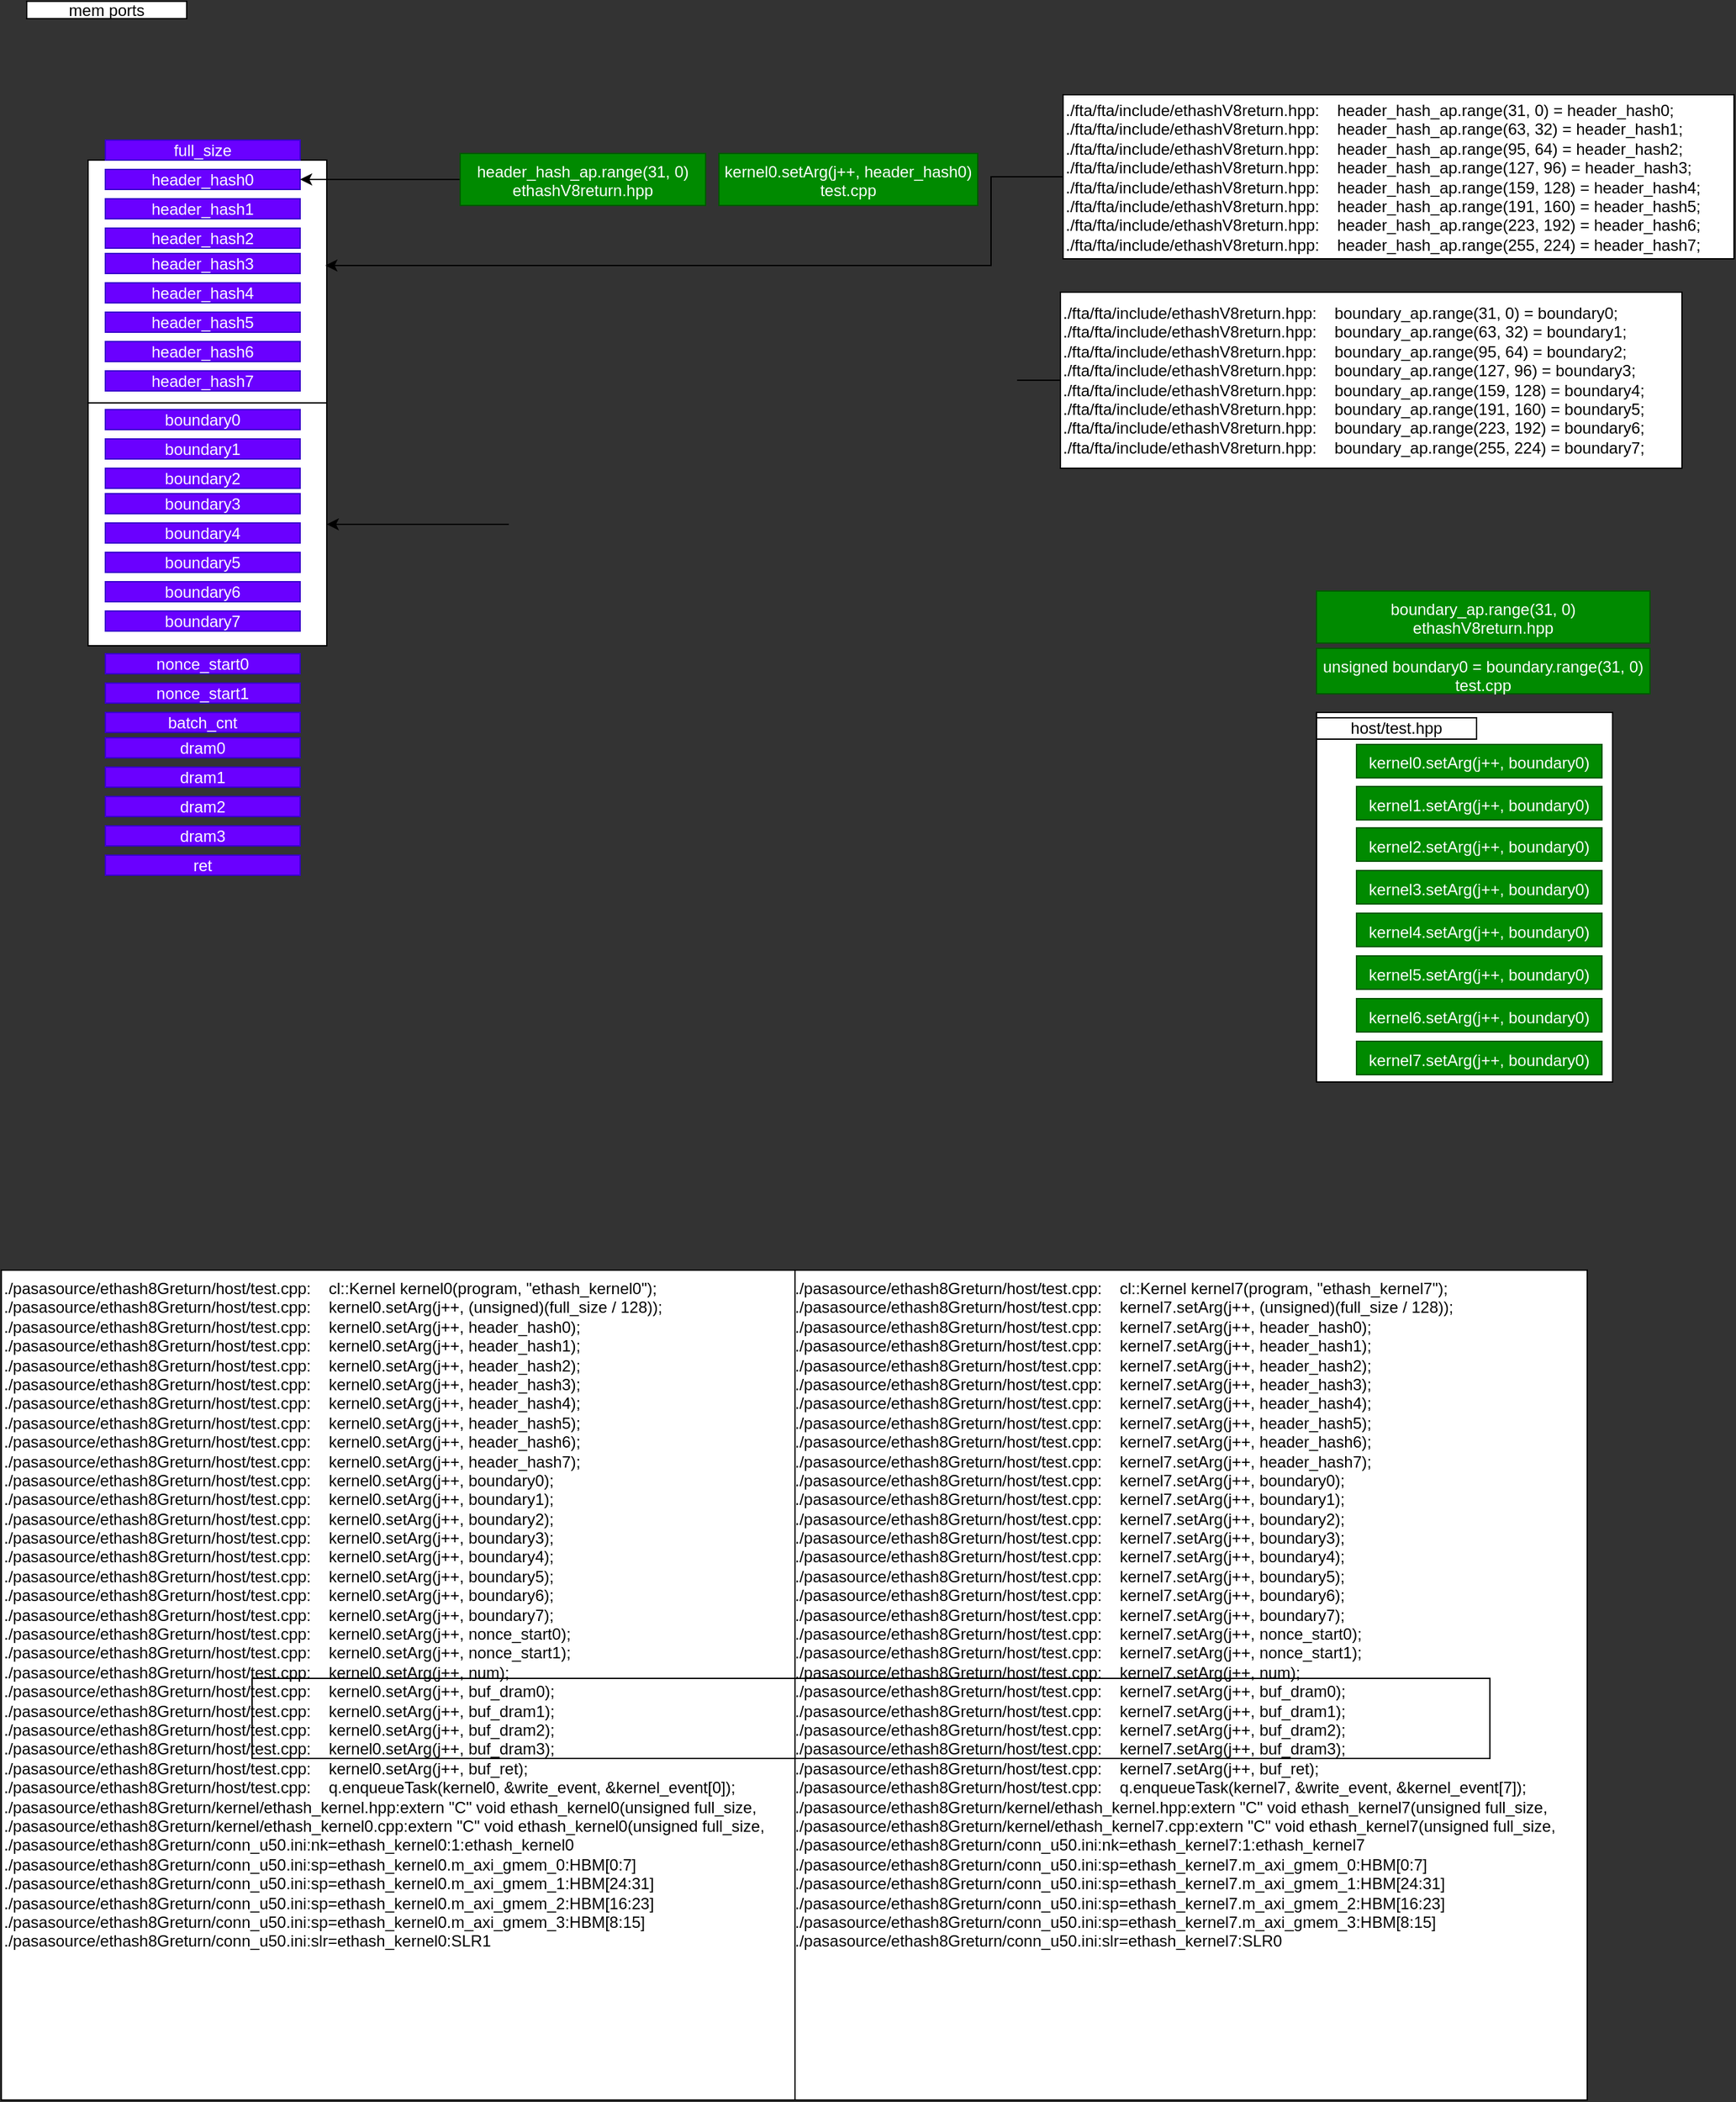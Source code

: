 <mxfile version="17.4.6" type="github" pages="2">
  <diagram id="fBou8jqfJ-IzIA2dnfak" name="ethash_kernel">
    <mxGraphModel dx="1357" dy="807" grid="0" gridSize="10" guides="1" tooltips="1" connect="1" arrows="1" fold="1" page="0" pageScale="1" pageWidth="850" pageHeight="1100" background="#333333" math="0" shadow="0">
      <root>
        <mxCell id="0" />
        <mxCell id="1" parent="0" />
        <mxCell id="PowGZbfVUuosZzaBvfRT-61" value="" style="rounded=0;whiteSpace=wrap;html=1;" vertex="1" parent="1">
          <mxGeometry x="79" y="138" width="179" height="182" as="geometry" />
        </mxCell>
        <mxCell id="PowGZbfVUuosZzaBvfRT-59" value="" style="rounded=0;whiteSpace=wrap;html=1;" vertex="1" parent="1">
          <mxGeometry x="79" y="320" width="179" height="182" as="geometry" />
        </mxCell>
        <mxCell id="PowGZbfVUuosZzaBvfRT-41" value="" style="rounded=0;whiteSpace=wrap;html=1;" vertex="1" parent="1">
          <mxGeometry x="1000" y="552" width="222" height="277" as="geometry" />
        </mxCell>
        <mxCell id="vV10gTrduIRS4eCzoeQk-2" value="mem ports" style="rounded=0;whiteSpace=wrap;html=1;" parent="1" vertex="1">
          <mxGeometry x="33" y="19" width="120" height="13" as="geometry" />
        </mxCell>
        <mxCell id="PowGZbfVUuosZzaBvfRT-1" value="full_size" style="rounded=0;whiteSpace=wrap;html=1;fillColor=#6a00ff;fontColor=#ffffff;strokeColor=#3700CC;" vertex="1" parent="1">
          <mxGeometry x="92" y="123" width="146" height="15" as="geometry" />
        </mxCell>
        <mxCell id="PowGZbfVUuosZzaBvfRT-5" value="header_hash0" style="rounded=0;whiteSpace=wrap;html=1;fillColor=#6a00ff;fontColor=#ffffff;strokeColor=#3700CC;" vertex="1" parent="1">
          <mxGeometry x="92" y="145" width="146" height="15" as="geometry" />
        </mxCell>
        <mxCell id="PowGZbfVUuosZzaBvfRT-6" value="header_hash1" style="rounded=0;whiteSpace=wrap;html=1;fillColor=#6a00ff;fontColor=#ffffff;strokeColor=#3700CC;" vertex="1" parent="1">
          <mxGeometry x="92" y="167" width="146" height="15" as="geometry" />
        </mxCell>
        <mxCell id="PowGZbfVUuosZzaBvfRT-7" value="header_hash2" style="rounded=0;whiteSpace=wrap;html=1;fillColor=#6a00ff;fontColor=#ffffff;strokeColor=#3700CC;" vertex="1" parent="1">
          <mxGeometry x="92" y="189" width="146" height="15" as="geometry" />
        </mxCell>
        <mxCell id="PowGZbfVUuosZzaBvfRT-8" value="header_hash3" style="rounded=0;whiteSpace=wrap;html=1;fillColor=#6a00ff;fontColor=#ffffff;strokeColor=#3700CC;" vertex="1" parent="1">
          <mxGeometry x="92" y="208" width="146" height="15" as="geometry" />
        </mxCell>
        <mxCell id="PowGZbfVUuosZzaBvfRT-9" value="header_hash4" style="rounded=0;whiteSpace=wrap;html=1;fillColor=#6a00ff;fontColor=#ffffff;strokeColor=#3700CC;" vertex="1" parent="1">
          <mxGeometry x="92" y="230" width="146" height="15" as="geometry" />
        </mxCell>
        <mxCell id="PowGZbfVUuosZzaBvfRT-10" value="header_hash5" style="rounded=0;whiteSpace=wrap;html=1;fillColor=#6a00ff;fontColor=#ffffff;strokeColor=#3700CC;" vertex="1" parent="1">
          <mxGeometry x="92" y="252" width="146" height="15" as="geometry" />
        </mxCell>
        <mxCell id="PowGZbfVUuosZzaBvfRT-11" value="header_hash6" style="rounded=0;whiteSpace=wrap;html=1;fillColor=#6a00ff;fontColor=#ffffff;strokeColor=#3700CC;" vertex="1" parent="1">
          <mxGeometry x="92" y="274" width="146" height="15" as="geometry" />
        </mxCell>
        <mxCell id="PowGZbfVUuosZzaBvfRT-12" value="header_hash7" style="rounded=0;whiteSpace=wrap;html=1;fillColor=#6a00ff;fontColor=#ffffff;strokeColor=#3700CC;" vertex="1" parent="1">
          <mxGeometry x="92" y="296" width="146" height="15" as="geometry" />
        </mxCell>
        <mxCell id="PowGZbfVUuosZzaBvfRT-13" value="boundary0" style="rounded=0;whiteSpace=wrap;html=1;fillColor=#6a00ff;fontColor=#ffffff;strokeColor=#3700CC;" vertex="1" parent="1">
          <mxGeometry x="92" y="325" width="146" height="15" as="geometry" />
        </mxCell>
        <mxCell id="PowGZbfVUuosZzaBvfRT-14" value="boundary1" style="rounded=0;whiteSpace=wrap;html=1;fillColor=#6a00ff;fontColor=#ffffff;strokeColor=#3700CC;" vertex="1" parent="1">
          <mxGeometry x="92" y="347" width="146" height="15" as="geometry" />
        </mxCell>
        <mxCell id="PowGZbfVUuosZzaBvfRT-15" value="boundary2" style="rounded=0;whiteSpace=wrap;html=1;fillColor=#6a00ff;fontColor=#ffffff;strokeColor=#3700CC;" vertex="1" parent="1">
          <mxGeometry x="92" y="369" width="146" height="15" as="geometry" />
        </mxCell>
        <mxCell id="PowGZbfVUuosZzaBvfRT-16" value="boundary3" style="rounded=0;whiteSpace=wrap;html=1;fillColor=#6a00ff;fontColor=#ffffff;strokeColor=#3700CC;" vertex="1" parent="1">
          <mxGeometry x="92" y="388" width="146" height="15" as="geometry" />
        </mxCell>
        <mxCell id="PowGZbfVUuosZzaBvfRT-17" value="boundary4" style="rounded=0;whiteSpace=wrap;html=1;fillColor=#6a00ff;fontColor=#ffffff;strokeColor=#3700CC;" vertex="1" parent="1">
          <mxGeometry x="92" y="410" width="146" height="15" as="geometry" />
        </mxCell>
        <mxCell id="PowGZbfVUuosZzaBvfRT-18" value="boundary5" style="rounded=0;whiteSpace=wrap;html=1;fillColor=#6a00ff;fontColor=#ffffff;strokeColor=#3700CC;" vertex="1" parent="1">
          <mxGeometry x="92" y="432" width="146" height="15" as="geometry" />
        </mxCell>
        <mxCell id="PowGZbfVUuosZzaBvfRT-19" value="boundary6" style="rounded=0;whiteSpace=wrap;html=1;fillColor=#6a00ff;fontColor=#ffffff;strokeColor=#3700CC;" vertex="1" parent="1">
          <mxGeometry x="92" y="454" width="146" height="15" as="geometry" />
        </mxCell>
        <mxCell id="PowGZbfVUuosZzaBvfRT-20" value="boundary7" style="rounded=0;whiteSpace=wrap;html=1;fillColor=#6a00ff;fontColor=#ffffff;strokeColor=#3700CC;" vertex="1" parent="1">
          <mxGeometry x="92" y="476" width="146" height="15" as="geometry" />
        </mxCell>
        <mxCell id="PowGZbfVUuosZzaBvfRT-21" value="nonce_start0" style="rounded=0;whiteSpace=wrap;html=1;fillColor=#6a00ff;fontColor=#ffffff;strokeColor=#3700CC;" vertex="1" parent="1">
          <mxGeometry x="92" y="508" width="146" height="15" as="geometry" />
        </mxCell>
        <mxCell id="PowGZbfVUuosZzaBvfRT-22" value="nonce_start1" style="rounded=0;whiteSpace=wrap;html=1;fillColor=#6a00ff;fontColor=#ffffff;strokeColor=#3700CC;" vertex="1" parent="1">
          <mxGeometry x="92" y="530" width="146" height="15" as="geometry" />
        </mxCell>
        <mxCell id="PowGZbfVUuosZzaBvfRT-23" value="batch_cnt" style="rounded=0;whiteSpace=wrap;html=1;fillColor=#6a00ff;fontColor=#ffffff;strokeColor=#3700CC;" vertex="1" parent="1">
          <mxGeometry x="92" y="552" width="146" height="15" as="geometry" />
        </mxCell>
        <mxCell id="PowGZbfVUuosZzaBvfRT-24" value="dram0" style="rounded=0;whiteSpace=wrap;html=1;fillColor=#6a00ff;fontColor=#ffffff;strokeColor=#3700CC;" vertex="1" parent="1">
          <mxGeometry x="92" y="571" width="146" height="15" as="geometry" />
        </mxCell>
        <mxCell id="PowGZbfVUuosZzaBvfRT-25" value="dram1" style="rounded=0;whiteSpace=wrap;html=1;fillColor=#6a00ff;fontColor=#ffffff;strokeColor=#3700CC;" vertex="1" parent="1">
          <mxGeometry x="92" y="593" width="146" height="15" as="geometry" />
        </mxCell>
        <mxCell id="PowGZbfVUuosZzaBvfRT-26" value="dram2" style="rounded=0;whiteSpace=wrap;html=1;fillColor=#6a00ff;fontColor=#ffffff;strokeColor=#3700CC;" vertex="1" parent="1">
          <mxGeometry x="92" y="615" width="146" height="15" as="geometry" />
        </mxCell>
        <mxCell id="PowGZbfVUuosZzaBvfRT-27" value="dram3" style="rounded=0;whiteSpace=wrap;html=1;fillColor=#6a00ff;fontColor=#ffffff;strokeColor=#3700CC;" vertex="1" parent="1">
          <mxGeometry x="92" y="637" width="146" height="15" as="geometry" />
        </mxCell>
        <mxCell id="PowGZbfVUuosZzaBvfRT-28" value="ret" style="rounded=0;whiteSpace=wrap;html=1;fillColor=#6a00ff;fontColor=#ffffff;strokeColor=#3700CC;" vertex="1" parent="1">
          <mxGeometry x="92" y="659" width="146" height="15" as="geometry" />
        </mxCell>
        <mxCell id="PowGZbfVUuosZzaBvfRT-30" style="edgeStyle=orthogonalEdgeStyle;rounded=0;orthogonalLoop=1;jettySize=auto;html=1;exitX=0;exitY=0.5;exitDx=0;exitDy=0;" edge="1" parent="1" source="PowGZbfVUuosZzaBvfRT-29" target="PowGZbfVUuosZzaBvfRT-5">
          <mxGeometry relative="1" as="geometry" />
        </mxCell>
        <mxCell id="PowGZbfVUuosZzaBvfRT-29" value="&lt;div&gt;header_hash_ap.range(31, 0)&lt;/div&gt;&lt;div&gt;ethashV8return.hpp&lt;br&gt;&lt;/div&gt;" style="rounded=0;whiteSpace=wrap;html=1;fillColor=#008a00;fontColor=#ffffff;strokeColor=#005700;verticalAlign=top;" vertex="1" parent="1">
          <mxGeometry x="358" y="133" width="184" height="39" as="geometry" />
        </mxCell>
        <mxCell id="PowGZbfVUuosZzaBvfRT-31" value="&lt;div&gt;kernel0.setArg(j++, header_hash0)&lt;/div&gt;&lt;div&gt;test.cpp&lt;br&gt;&lt;/div&gt;" style="rounded=0;whiteSpace=wrap;html=1;fillColor=#008a00;fontColor=#ffffff;strokeColor=#005700;verticalAlign=top;" vertex="1" parent="1">
          <mxGeometry x="552" y="133" width="194" height="39" as="geometry" />
        </mxCell>
        <mxCell id="PowGZbfVUuosZzaBvfRT-32" value="&lt;div&gt;boundary_ap.range(31, 0)&lt;/div&gt;&lt;div&gt;ethashV8return.hpp&lt;br&gt;&lt;/div&gt;" style="rounded=0;whiteSpace=wrap;html=1;fillColor=#008a00;fontColor=#ffffff;strokeColor=#005700;verticalAlign=top;" vertex="1" parent="1">
          <mxGeometry x="1000" y="461" width="250" height="39" as="geometry" />
        </mxCell>
        <mxCell id="PowGZbfVUuosZzaBvfRT-33" value="kernel0.setArg(j++, boundary0)" style="rounded=0;whiteSpace=wrap;html=1;fillColor=#008a00;fontColor=#ffffff;strokeColor=#005700;verticalAlign=top;" vertex="1" parent="1">
          <mxGeometry x="1030" y="576" width="184" height="25" as="geometry" />
        </mxCell>
        <mxCell id="PowGZbfVUuosZzaBvfRT-34" value="kernel1.setArg(j++, boundary0)" style="rounded=0;whiteSpace=wrap;html=1;fillColor=#008a00;fontColor=#ffffff;strokeColor=#005700;verticalAlign=top;" vertex="1" parent="1">
          <mxGeometry x="1030" y="607.5" width="184" height="25" as="geometry" />
        </mxCell>
        <mxCell id="PowGZbfVUuosZzaBvfRT-35" value="kernel2.setArg(j++, boundary0)" style="rounded=0;whiteSpace=wrap;html=1;fillColor=#008a00;fontColor=#ffffff;strokeColor=#005700;verticalAlign=top;" vertex="1" parent="1">
          <mxGeometry x="1030" y="638.5" width="184" height="25" as="geometry" />
        </mxCell>
        <mxCell id="PowGZbfVUuosZzaBvfRT-36" value="kernel3.setArg(j++, boundary0)" style="rounded=0;whiteSpace=wrap;html=1;fillColor=#008a00;fontColor=#ffffff;strokeColor=#005700;verticalAlign=top;" vertex="1" parent="1">
          <mxGeometry x="1030" y="670.5" width="184" height="25" as="geometry" />
        </mxCell>
        <mxCell id="PowGZbfVUuosZzaBvfRT-37" value="kernel4.setArg(j++, boundary0)" style="rounded=0;whiteSpace=wrap;html=1;fillColor=#008a00;fontColor=#ffffff;strokeColor=#005700;verticalAlign=top;" vertex="1" parent="1">
          <mxGeometry x="1030" y="702.5" width="184" height="25" as="geometry" />
        </mxCell>
        <mxCell id="PowGZbfVUuosZzaBvfRT-38" value="kernel5.setArg(j++, boundary0)" style="rounded=0;whiteSpace=wrap;html=1;fillColor=#008a00;fontColor=#ffffff;strokeColor=#005700;verticalAlign=top;" vertex="1" parent="1">
          <mxGeometry x="1030" y="734.5" width="184" height="25" as="geometry" />
        </mxCell>
        <mxCell id="PowGZbfVUuosZzaBvfRT-39" value="kernel6.setArg(j++, boundary0)" style="rounded=0;whiteSpace=wrap;html=1;fillColor=#008a00;fontColor=#ffffff;strokeColor=#005700;verticalAlign=top;" vertex="1" parent="1">
          <mxGeometry x="1030" y="766.5" width="184" height="25" as="geometry" />
        </mxCell>
        <mxCell id="PowGZbfVUuosZzaBvfRT-40" value="kernel7.setArg(j++, boundary0)" style="rounded=0;whiteSpace=wrap;html=1;fillColor=#008a00;fontColor=#ffffff;strokeColor=#005700;verticalAlign=top;" vertex="1" parent="1">
          <mxGeometry x="1030" y="798.5" width="184" height="25" as="geometry" />
        </mxCell>
        <mxCell id="PowGZbfVUuosZzaBvfRT-42" value="host/test.hpp" style="rounded=0;whiteSpace=wrap;html=1;" vertex="1" parent="1">
          <mxGeometry x="1000" y="556" width="120" height="16" as="geometry" />
        </mxCell>
        <mxCell id="PowGZbfVUuosZzaBvfRT-46" value="&lt;div&gt;unsigned boundary0 = boundary.range(31, 0)&lt;/div&gt;&lt;div&gt;test.cpp&lt;br&gt;&lt;/div&gt;" style="rounded=0;whiteSpace=wrap;html=1;fillColor=#008a00;fontColor=#ffffff;strokeColor=#005700;verticalAlign=top;" vertex="1" parent="1">
          <mxGeometry x="1000" y="504" width="250" height="34" as="geometry" />
        </mxCell>
        <mxCell id="PowGZbfVUuosZzaBvfRT-62" style="edgeStyle=orthogonalEdgeStyle;rounded=0;orthogonalLoop=1;jettySize=auto;html=1;exitX=0;exitY=0.5;exitDx=0;exitDy=0;entryX=0.994;entryY=0.434;entryDx=0;entryDy=0;entryPerimeter=0;" edge="1" parent="1" source="PowGZbfVUuosZzaBvfRT-55" target="PowGZbfVUuosZzaBvfRT-61">
          <mxGeometry relative="1" as="geometry">
            <Array as="points">
              <mxPoint x="756" y="151" />
              <mxPoint x="756" y="217" />
            </Array>
          </mxGeometry>
        </mxCell>
        <mxCell id="PowGZbfVUuosZzaBvfRT-55" value="./fta/fta/include/ethashV8return.hpp:&amp;nbsp;&amp;nbsp;&amp;nbsp; header_hash_ap.range(31, 0) = header_hash0;&lt;br&gt;./fta/fta/include/ethashV8return.hpp:&amp;nbsp;&amp;nbsp;&amp;nbsp; header_hash_ap.range(63, 32) = header_hash1;&lt;br&gt;./fta/fta/include/ethashV8return.hpp:&amp;nbsp;&amp;nbsp;&amp;nbsp; header_hash_ap.range(95, 64) = header_hash2;&lt;br&gt;./fta/fta/include/ethashV8return.hpp:&amp;nbsp;&amp;nbsp;&amp;nbsp; header_hash_ap.range(127, 96) = header_hash3;&lt;br&gt;./fta/fta/include/ethashV8return.hpp:&amp;nbsp;&amp;nbsp;&amp;nbsp; header_hash_ap.range(159, 128) = header_hash4;&lt;br&gt;./fta/fta/include/ethashV8return.hpp:&amp;nbsp;&amp;nbsp;&amp;nbsp; header_hash_ap.range(191, 160) = header_hash5;&lt;br&gt;./fta/fta/include/ethashV8return.hpp:&amp;nbsp;&amp;nbsp;&amp;nbsp; header_hash_ap.range(223, 192) = header_hash6;&lt;br&gt;./fta/fta/include/ethashV8return.hpp:&amp;nbsp;&amp;nbsp;&amp;nbsp; header_hash_ap.range(255, 224) = header_hash7;" style="rounded=0;whiteSpace=wrap;html=1;align=left;" vertex="1" parent="1">
          <mxGeometry x="810" y="89" width="503" height="123" as="geometry" />
        </mxCell>
        <mxCell id="PowGZbfVUuosZzaBvfRT-60" style="edgeStyle=orthogonalEdgeStyle;rounded=0;orthogonalLoop=1;jettySize=auto;html=1;exitX=0;exitY=0.5;exitDx=0;exitDy=0;" edge="1" parent="1" source="PowGZbfVUuosZzaBvfRT-57" target="PowGZbfVUuosZzaBvfRT-59">
          <mxGeometry relative="1" as="geometry" />
        </mxCell>
        <mxCell id="PowGZbfVUuosZzaBvfRT-57" value="./fta/fta/include/ethashV8return.hpp:&amp;nbsp;&amp;nbsp;&amp;nbsp; boundary_ap.range(31, 0) = boundary0;&lt;br&gt;./fta/fta/include/ethashV8return.hpp:&amp;nbsp;&amp;nbsp;&amp;nbsp; boundary_ap.range(63, 32) = boundary1;&lt;br&gt;./fta/fta/include/ethashV8return.hpp:&amp;nbsp;&amp;nbsp;&amp;nbsp; boundary_ap.range(95, 64) = boundary2;&lt;br&gt;./fta/fta/include/ethashV8return.hpp:&amp;nbsp;&amp;nbsp;&amp;nbsp; boundary_ap.range(127, 96) = boundary3;&lt;br&gt;./fta/fta/include/ethashV8return.hpp:&amp;nbsp;&amp;nbsp;&amp;nbsp; boundary_ap.range(159, 128) = boundary4;&lt;br&gt;./fta/fta/include/ethashV8return.hpp:&amp;nbsp;&amp;nbsp;&amp;nbsp; boundary_ap.range(191, 160) = boundary5;&lt;br&gt;./fta/fta/include/ethashV8return.hpp:&amp;nbsp;&amp;nbsp;&amp;nbsp; boundary_ap.range(223, 192) = boundary6;&lt;br&gt;./fta/fta/include/ethashV8return.hpp:&amp;nbsp;&amp;nbsp;&amp;nbsp; boundary_ap.range(255, 224) = boundary7;" style="rounded=0;whiteSpace=wrap;html=1;align=left;" vertex="1" parent="1">
          <mxGeometry x="808" y="237" width="466" height="132" as="geometry" />
        </mxCell>
        <mxCell id="PowGZbfVUuosZzaBvfRT-65" value="./pasasource/ethash8Greturn/host/test.cpp:&amp;nbsp;&amp;nbsp;&amp;nbsp; cl::Kernel kernel7(program, &quot;ethash_kernel7&quot;);&lt;br&gt;./pasasource/ethash8Greturn/host/test.cpp:&amp;nbsp;&amp;nbsp;&amp;nbsp; kernel7.setArg(j++, (unsigned)(full_size / 128));&lt;br&gt;./pasasource/ethash8Greturn/host/test.cpp:&amp;nbsp;&amp;nbsp;&amp;nbsp; kernel7.setArg(j++, header_hash0);&lt;br&gt;./pasasource/ethash8Greturn/host/test.cpp:&amp;nbsp;&amp;nbsp;&amp;nbsp; kernel7.setArg(j++, header_hash1);&lt;br&gt;./pasasource/ethash8Greturn/host/test.cpp:&amp;nbsp;&amp;nbsp;&amp;nbsp; kernel7.setArg(j++, header_hash2);&lt;br&gt;./pasasource/ethash8Greturn/host/test.cpp:&amp;nbsp;&amp;nbsp;&amp;nbsp; kernel7.setArg(j++, header_hash3);&lt;br&gt;./pasasource/ethash8Greturn/host/test.cpp:&amp;nbsp;&amp;nbsp;&amp;nbsp; kernel7.setArg(j++, header_hash4);&lt;br&gt;./pasasource/ethash8Greturn/host/test.cpp:&amp;nbsp;&amp;nbsp;&amp;nbsp; kernel7.setArg(j++, header_hash5);&lt;br&gt;./pasasource/ethash8Greturn/host/test.cpp:&amp;nbsp;&amp;nbsp;&amp;nbsp; kernel7.setArg(j++, header_hash6);&lt;br&gt;./pasasource/ethash8Greturn/host/test.cpp:&amp;nbsp;&amp;nbsp;&amp;nbsp; kernel7.setArg(j++, header_hash7);&lt;br&gt;./pasasource/ethash8Greturn/host/test.cpp:&amp;nbsp;&amp;nbsp;&amp;nbsp; kernel7.setArg(j++, boundary0);&lt;br&gt;./pasasource/ethash8Greturn/host/test.cpp:&amp;nbsp;&amp;nbsp;&amp;nbsp; kernel7.setArg(j++, boundary1);&lt;br&gt;./pasasource/ethash8Greturn/host/test.cpp:&amp;nbsp;&amp;nbsp;&amp;nbsp; kernel7.setArg(j++, boundary2);&lt;br&gt;./pasasource/ethash8Greturn/host/test.cpp:&amp;nbsp;&amp;nbsp;&amp;nbsp; kernel7.setArg(j++, boundary3);&lt;br&gt;./pasasource/ethash8Greturn/host/test.cpp:&amp;nbsp;&amp;nbsp;&amp;nbsp; kernel7.setArg(j++, boundary4);&lt;br&gt;./pasasource/ethash8Greturn/host/test.cpp:&amp;nbsp;&amp;nbsp;&amp;nbsp; kernel7.setArg(j++, boundary5);&lt;br&gt;./pasasource/ethash8Greturn/host/test.cpp:&amp;nbsp;&amp;nbsp;&amp;nbsp; kernel7.setArg(j++, boundary6);&lt;br&gt;./pasasource/ethash8Greturn/host/test.cpp:&amp;nbsp;&amp;nbsp;&amp;nbsp; kernel7.setArg(j++, boundary7);&lt;br&gt;./pasasource/ethash8Greturn/host/test.cpp:&amp;nbsp;&amp;nbsp;&amp;nbsp; kernel7.setArg(j++, nonce_start0);&lt;br&gt;./pasasource/ethash8Greturn/host/test.cpp:&amp;nbsp;&amp;nbsp;&amp;nbsp; kernel7.setArg(j++, nonce_start1);&lt;br&gt;./pasasource/ethash8Greturn/host/test.cpp:&amp;nbsp;&amp;nbsp;&amp;nbsp; kernel7.setArg(j++, num);&lt;br&gt;./pasasource/ethash8Greturn/host/test.cpp:&amp;nbsp;&amp;nbsp;&amp;nbsp; kernel7.setArg(j++, buf_dram0);&lt;br&gt;./pasasource/ethash8Greturn/host/test.cpp:&amp;nbsp;&amp;nbsp;&amp;nbsp; kernel7.setArg(j++, buf_dram1);&lt;br&gt;./pasasource/ethash8Greturn/host/test.cpp:&amp;nbsp;&amp;nbsp;&amp;nbsp; kernel7.setArg(j++, buf_dram2);&lt;br&gt;./pasasource/ethash8Greturn/host/test.cpp:&amp;nbsp;&amp;nbsp;&amp;nbsp; kernel7.setArg(j++, buf_dram3);&lt;br&gt;./pasasource/ethash8Greturn/host/test.cpp:&amp;nbsp;&amp;nbsp;&amp;nbsp; kernel7.setArg(j++, buf_ret);&lt;br&gt;./pasasource/ethash8Greturn/host/test.cpp:&amp;nbsp;&amp;nbsp;&amp;nbsp; q.enqueueTask(kernel7, &amp;amp;write_event, &amp;amp;kernel_event[7]);&lt;br&gt;./pasasource/ethash8Greturn/kernel/ethash_kernel.hpp:extern &quot;C&quot; void ethash_kernel7(unsigned full_size,&lt;br&gt;./pasasource/ethash8Greturn/kernel/ethash_kernel7.cpp:extern &quot;C&quot; void ethash_kernel7(unsigned full_size,&lt;br&gt;./pasasource/ethash8Greturn/conn_u50.ini:nk=ethash_kernel7:1:ethash_kernel7&lt;br&gt;./pasasource/ethash8Greturn/conn_u50.ini:sp=ethash_kernel7.m_axi_gmem_0:HBM[0:7]&lt;br&gt;./pasasource/ethash8Greturn/conn_u50.ini:sp=ethash_kernel7.m_axi_gmem_1:HBM[24:31]&lt;br&gt;./pasasource/ethash8Greturn/conn_u50.ini:sp=ethash_kernel7.m_axi_gmem_2:HBM[16:23]&lt;br&gt;./pasasource/ethash8Greturn/conn_u50.ini:sp=ethash_kernel7.m_axi_gmem_3:HBM[8:15]&lt;br&gt;./pasasource/ethash8Greturn/conn_u50.ini:slr=ethash_kernel7:SLR0&lt;br&gt;" style="rounded=0;whiteSpace=wrap;html=1;align=left;verticalAlign=top;" vertex="1" parent="1">
          <mxGeometry x="607" y="970" width="596" height="622" as="geometry" />
        </mxCell>
        <mxCell id="PowGZbfVUuosZzaBvfRT-63" value="./pasasource/ethash8Greturn/host/test.cpp:&amp;nbsp;&amp;nbsp;&amp;nbsp; cl::Kernel kernel0(program, &quot;ethash_kernel0&quot;);&lt;br&gt;./pasasource/ethash8Greturn/host/test.cpp:&amp;nbsp;&amp;nbsp;&amp;nbsp; kernel0.setArg(j++, (unsigned)(full_size / 128));&lt;br&gt;./pasasource/ethash8Greturn/host/test.cpp:&amp;nbsp;&amp;nbsp;&amp;nbsp; kernel0.setArg(j++, header_hash0);&lt;br&gt;./pasasource/ethash8Greturn/host/test.cpp:&amp;nbsp;&amp;nbsp;&amp;nbsp; kernel0.setArg(j++, header_hash1);&lt;br&gt;./pasasource/ethash8Greturn/host/test.cpp:&amp;nbsp;&amp;nbsp;&amp;nbsp; kernel0.setArg(j++, header_hash2);&lt;br&gt;./pasasource/ethash8Greturn/host/test.cpp:&amp;nbsp;&amp;nbsp;&amp;nbsp; kernel0.setArg(j++, header_hash3);&lt;br&gt;./pasasource/ethash8Greturn/host/test.cpp:&amp;nbsp;&amp;nbsp;&amp;nbsp; kernel0.setArg(j++, header_hash4);&lt;br&gt;./pasasource/ethash8Greturn/host/test.cpp:&amp;nbsp;&amp;nbsp;&amp;nbsp; kernel0.setArg(j++, header_hash5);&lt;br&gt;./pasasource/ethash8Greturn/host/test.cpp:&amp;nbsp;&amp;nbsp;&amp;nbsp; kernel0.setArg(j++, header_hash6);&lt;br&gt;./pasasource/ethash8Greturn/host/test.cpp:&amp;nbsp;&amp;nbsp;&amp;nbsp; kernel0.setArg(j++, header_hash7);&lt;br&gt;./pasasource/ethash8Greturn/host/test.cpp:&amp;nbsp;&amp;nbsp;&amp;nbsp; kernel0.setArg(j++, boundary0);&lt;br&gt;./pasasource/ethash8Greturn/host/test.cpp:&amp;nbsp;&amp;nbsp;&amp;nbsp; kernel0.setArg(j++, boundary1);&lt;br&gt;./pasasource/ethash8Greturn/host/test.cpp:&amp;nbsp;&amp;nbsp;&amp;nbsp; kernel0.setArg(j++, boundary2);&lt;br&gt;./pasasource/ethash8Greturn/host/test.cpp:&amp;nbsp;&amp;nbsp;&amp;nbsp; kernel0.setArg(j++, boundary3);&lt;br&gt;./pasasource/ethash8Greturn/host/test.cpp:&amp;nbsp;&amp;nbsp;&amp;nbsp; kernel0.setArg(j++, boundary4);&lt;br&gt;./pasasource/ethash8Greturn/host/test.cpp:&amp;nbsp;&amp;nbsp;&amp;nbsp; kernel0.setArg(j++, boundary5);&lt;br&gt;./pasasource/ethash8Greturn/host/test.cpp:&amp;nbsp;&amp;nbsp;&amp;nbsp; kernel0.setArg(j++, boundary6);&lt;br&gt;./pasasource/ethash8Greturn/host/test.cpp:&amp;nbsp;&amp;nbsp;&amp;nbsp; kernel0.setArg(j++, boundary7);&lt;br&gt;./pasasource/ethash8Greturn/host/test.cpp:&amp;nbsp;&amp;nbsp;&amp;nbsp; kernel0.setArg(j++, nonce_start0);&lt;br&gt;./pasasource/ethash8Greturn/host/test.cpp:&amp;nbsp;&amp;nbsp;&amp;nbsp; kernel0.setArg(j++, nonce_start1);&lt;br&gt;./pasasource/ethash8Greturn/host/test.cpp:&amp;nbsp;&amp;nbsp;&amp;nbsp; kernel0.setArg(j++, num);&lt;br&gt;./pasasource/ethash8Greturn/host/test.cpp:&amp;nbsp;&amp;nbsp;&amp;nbsp; kernel0.setArg(j++, buf_dram0);&lt;br&gt;./pasasource/ethash8Greturn/host/test.cpp:&amp;nbsp;&amp;nbsp;&amp;nbsp; kernel0.setArg(j++, buf_dram1);&lt;br&gt;./pasasource/ethash8Greturn/host/test.cpp:&amp;nbsp;&amp;nbsp;&amp;nbsp; kernel0.setArg(j++, buf_dram2);&lt;br&gt;./pasasource/ethash8Greturn/host/test.cpp:&amp;nbsp;&amp;nbsp;&amp;nbsp; kernel0.setArg(j++, buf_dram3);&lt;br&gt;./pasasource/ethash8Greturn/host/test.cpp:&amp;nbsp;&amp;nbsp;&amp;nbsp; kernel0.setArg(j++, buf_ret);&lt;br&gt;./pasasource/ethash8Greturn/host/test.cpp:&amp;nbsp;&amp;nbsp;&amp;nbsp; q.enqueueTask(kernel0, &amp;amp;write_event, &amp;amp;kernel_event[0]);&lt;br&gt;./pasasource/ethash8Greturn/kernel/ethash_kernel.hpp:extern &quot;C&quot; void ethash_kernel0(unsigned full_size,&lt;br&gt;./pasasource/ethash8Greturn/kernel/ethash_kernel0.cpp:extern &quot;C&quot; void ethash_kernel0(unsigned full_size,&lt;br&gt;./pasasource/ethash8Greturn/conn_u50.ini:nk=ethash_kernel0:1:ethash_kernel0&lt;br&gt;./pasasource/ethash8Greturn/conn_u50.ini:sp=ethash_kernel0.m_axi_gmem_0:HBM[0:7]&lt;br&gt;./pasasource/ethash8Greturn/conn_u50.ini:sp=ethash_kernel0.m_axi_gmem_1:HBM[24:31]&lt;br&gt;./pasasource/ethash8Greturn/conn_u50.ini:sp=ethash_kernel0.m_axi_gmem_2:HBM[16:23]&lt;br&gt;./pasasource/ethash8Greturn/conn_u50.ini:sp=ethash_kernel0.m_axi_gmem_3:HBM[8:15]&lt;br&gt;./pasasource/ethash8Greturn/conn_u50.ini:slr=ethash_kernel0:SLR1" style="rounded=0;whiteSpace=wrap;html=1;align=left;verticalAlign=top;" vertex="1" parent="1">
          <mxGeometry x="14" y="970" width="595" height="622" as="geometry" />
        </mxCell>
        <mxCell id="PowGZbfVUuosZzaBvfRT-66" value="" style="rounded=0;whiteSpace=wrap;html=1;fillColor=none;" vertex="1" parent="1">
          <mxGeometry x="202" y="1276" width="928" height="60" as="geometry" />
        </mxCell>
      </root>
    </mxGraphModel>
  </diagram>
  <diagram id="L0ULEhpQqj22RcRa5JsD" name="Page-2">
    <mxGraphModel dx="1336" dy="557" grid="0" gridSize="10" guides="1" tooltips="1" connect="1" arrows="1" fold="1" page="0" pageScale="1" pageWidth="850" pageHeight="1100" background="#333333" math="0" shadow="0">
      <root>
        <mxCell id="0" />
        <mxCell id="1" parent="0" />
        <mxCell id="7b8I5361_43grpr16aAd-1" value="./hw/include/ethashV8return.hpp:&amp;nbsp;&amp;nbsp;&amp;nbsp; ap_uint&amp;lt;256&amp;gt; header_hash_ap; // the AXI Lite can only transfer 32bit data. So combine them back to 256bit&lt;br&gt;./hw/include/ethashV8return.hpp:&amp;nbsp;&amp;nbsp;&amp;nbsp; header_hash_ap.range(31, 0) = header_hash0;&lt;br&gt;./hw/include/ethashV8return.hpp:&amp;nbsp;&amp;nbsp;&amp;nbsp; header_hash_ap.range(63, 32) = header_hash1;&lt;br&gt;./hw/include/ethashV8return.hpp:&amp;nbsp;&amp;nbsp;&amp;nbsp; header_hash_ap.range(95, 64) = header_hash2;&lt;br&gt;./hw/include/ethashV8return.hpp:&amp;nbsp;&amp;nbsp;&amp;nbsp; header_hash_ap.range(127, 96) = header_hash3;&lt;br&gt;./hw/include/ethashV8return.hpp:&amp;nbsp;&amp;nbsp;&amp;nbsp; header_hash_ap.range(159, 128) = header_hash4;&lt;br&gt;./hw/include/ethashV8return.hpp:&amp;nbsp;&amp;nbsp;&amp;nbsp; header_hash_ap.range(191, 160) = header_hash5;&lt;br&gt;./hw/include/ethashV8return.hpp:&amp;nbsp;&amp;nbsp;&amp;nbsp; header_hash_ap.range(223, 192) = header_hash6;&lt;br&gt;./hw/include/ethashV8return.hpp:&amp;nbsp;&amp;nbsp;&amp;nbsp; header_hash_ap.range(255, 224) = header_hash7;&lt;br&gt;./hw/include/ethashV8return.hpp:&amp;nbsp;&amp;nbsp;&amp;nbsp; sha3_512_40_strm(header_hash_ap, nonce_start_ap, batch_cnt_ap, sha3_512_Strm0, sha3_512_Strm1);&lt;br&gt;./hw/include/ethashV8return.hpp:&amp;nbsp;&amp;nbsp;&amp;nbsp; sha3_512_40_strm(header_hash_ap, nonce_start_ap, batch_cnt_ap, compressStrm, sha512Strm0, sha512Strm1, mixStrm);" style="rounded=0;whiteSpace=wrap;html=1;align=left;verticalAlign=top;" vertex="1" parent="1">
          <mxGeometry x="-360" y="60" width="880" height="180" as="geometry" />
        </mxCell>
        <mxCell id="7b8I5361_43grpr16aAd-2" value="header_hash_ap" style="rounded=0;whiteSpace=wrap;html=1;" vertex="1" parent="1">
          <mxGeometry x="-360" y="20" width="120" height="30" as="geometry" />
        </mxCell>
        <mxCell id="7b8I5361_43grpr16aAd-3" value="./hw/include/ethashV8return.hpp:inline void sha3_512_40_strm(ap_uint&amp;lt;256&amp;gt; header_hash,&lt;br&gt;./hw/include/ethashV8return.hpp:inline void sha3_512_40_strm(ap_uint&amp;lt;256&amp;gt; header_hash,&lt;br&gt;./hw/include/ethashV8return.hpp:&amp;nbsp;&amp;nbsp;&amp;nbsp; sha3_512_40_strm(header_hash_ap, nonce_start_ap, batch_cnt_ap, sha3_512_Strm0, sha3_512_Strm1);&lt;br&gt;./hw/include/ethashV8return.hpp:&amp;nbsp;&amp;nbsp;&amp;nbsp; sha3_512_40_strm(header_hash_ap, nonce_start_ap, batch_cnt_ap, compressStrm, sha512Strm0, sha512Strm1, mixStrm);&lt;br&gt;" style="rounded=0;whiteSpace=wrap;html=1;align=left;verticalAlign=top;" vertex="1" parent="1">
          <mxGeometry x="-360" y="278" width="880" height="79" as="geometry" />
        </mxCell>
        <mxCell id="7b8I5361_43grpr16aAd-5" style="edgeStyle=orthogonalEdgeStyle;rounded=0;orthogonalLoop=1;jettySize=auto;html=1;exitX=0.5;exitY=1;exitDx=0;exitDy=0;" edge="1" parent="1" source="7b8I5361_43grpr16aAd-4" target="7b8I5361_43grpr16aAd-3">
          <mxGeometry relative="1" as="geometry" />
        </mxCell>
        <mxCell id="7b8I5361_43grpr16aAd-4" value="" style="rounded=0;whiteSpace=wrap;html=1;fillColor=none;" vertex="1" parent="1">
          <mxGeometry x="-171" y="212" width="105" height="16" as="geometry" />
        </mxCell>
        <mxCell id="7b8I5361_43grpr16aAd-6" value="./hw/include/ethashV8return.hpp:&amp;nbsp;&amp;nbsp;&amp;nbsp; ap_uint&amp;lt;64&amp;gt; nonce_start_ap;&lt;br&gt;./hw/include/ethashV8return.hpp:&amp;nbsp;&amp;nbsp;&amp;nbsp; nonce_start_ap.range(31, 0) = nonce_start0;&lt;br&gt;./hw/include/ethashV8return.hpp:&amp;nbsp;&amp;nbsp;&amp;nbsp; nonce_start_ap.range(63, 32) = nonce_start1;&lt;br&gt;" style="rounded=0;whiteSpace=wrap;html=1;align=left;" vertex="1" parent="1">
          <mxGeometry x="-360" y="380" width="882" height="60" as="geometry" />
        </mxCell>
        <mxCell id="7b8I5361_43grpr16aAd-9" style="edgeStyle=orthogonalEdgeStyle;rounded=0;orthogonalLoop=1;jettySize=auto;html=1;exitX=0.75;exitY=1;exitDx=0;exitDy=0;" edge="1" parent="1" source="7b8I5361_43grpr16aAd-7" target="7b8I5361_43grpr16aAd-6">
          <mxGeometry relative="1" as="geometry">
            <Array as="points">
              <mxPoint x="98" y="368" />
              <mxPoint x="81" y="368" />
            </Array>
          </mxGeometry>
        </mxCell>
        <mxCell id="7b8I5361_43grpr16aAd-7" value="" style="rounded=0;whiteSpace=wrap;html=1;fillColor=none;" vertex="1" parent="1">
          <mxGeometry x="29" y="212" width="92" height="16" as="geometry" />
        </mxCell>
        <mxCell id="7b8I5361_43grpr16aAd-11" value="./hw/include/ethashV8return.hpp:&amp;nbsp;&amp;nbsp;&amp;nbsp; ap_uint&amp;lt;32&amp;gt; batch_cnt_ap = batch_cnt;&lt;br&gt;./hw/include/ethashV8return.hpp:&amp;nbsp;&amp;nbsp;&amp;nbsp; sha3_512_40_strm(header_hash_ap, nonce_start_ap, batch_cnt_ap, sha3_512_Strm0, sha3_512_Strm1);&lt;br&gt;./hw/include/ethashV8return.hpp:&amp;nbsp;&amp;nbsp;&amp;nbsp; mixdag(batch_cnt_ap, full_size_ap, dram0, dram1, dram2, dram3, sha3_512_Strm0, sha3_512_Strm1, mixStrm00, mixStrm01,&lt;br&gt;./hw/include/ethashV8return.hpp:&amp;nbsp;&amp;nbsp;&amp;nbsp; compress_strm(batch_cnt_ap, mixStrm00, mixStrm01, mixStrm10, mixStrm11, compressStrm);&lt;br&gt;./hw/include/ethashV8return.hpp:&amp;nbsp;&amp;nbsp;&amp;nbsp; sha3_512_40_strm(header_hash_ap, nonce_start_ap, batch_cnt_ap, compressStrm, sha512Strm0, sha512Strm1, mixStrm);&lt;br&gt;./hw/include/ethashV8return.hpp:&amp;nbsp;&amp;nbsp;&amp;nbsp; sha3_256_96_strm(batch_cnt_ap, sha512Strm0, sha512Strm1, mixStrm, mixhashStrm, resultStrm);&lt;br&gt;./hw/include/ethashV8return.hpp:&amp;nbsp;&amp;nbsp;&amp;nbsp; check(batch_cnt_ap, boundary_ap, mixhashStrm, resultStrm, resultOut);&lt;br&gt;" style="rounded=0;whiteSpace=wrap;html=1;align=left;" vertex="1" parent="1">
          <mxGeometry x="-362" y="458" width="882" height="123" as="geometry" />
        </mxCell>
        <mxCell id="7b8I5361_43grpr16aAd-13" style="edgeStyle=orthogonalEdgeStyle;rounded=0;orthogonalLoop=1;jettySize=auto;html=1;exitX=0.5;exitY=1;exitDx=0;exitDy=0;entryX=0.75;entryY=0;entryDx=0;entryDy=0;startArrow=none;" edge="1" parent="1" source="7b8I5361_43grpr16aAd-17" target="7b8I5361_43grpr16aAd-11">
          <mxGeometry relative="1" as="geometry">
            <Array as="points">
              <mxPoint x="160" y="446" />
              <mxPoint x="300" y="446" />
            </Array>
          </mxGeometry>
        </mxCell>
        <mxCell id="7b8I5361_43grpr16aAd-12" value="" style="rounded=0;whiteSpace=wrap;html=1;fillColor=none;" vertex="1" parent="1">
          <mxGeometry x="121" y="212" width="78" height="16" as="geometry" />
        </mxCell>
        <mxCell id="7b8I5361_43grpr16aAd-14" value="256" style="rounded=0;whiteSpace=wrap;html=1;fillColor=#d80073;fontColor=#ffffff;strokeColor=#A50040;" vertex="1" parent="1">
          <mxGeometry x="-66" y="240" width="88" height="10" as="geometry" />
        </mxCell>
        <mxCell id="7b8I5361_43grpr16aAd-16" value="64[31-0 63-32]" style="rounded=0;whiteSpace=wrap;html=1;fillColor=#d80073;fontColor=#ffffff;strokeColor=#A50040;" vertex="1" parent="1">
          <mxGeometry x="29" y="240" width="92" height="10" as="geometry" />
        </mxCell>
        <mxCell id="7b8I5361_43grpr16aAd-17" value="32" style="rounded=0;whiteSpace=wrap;html=1;fillColor=#d80073;fontColor=#ffffff;strokeColor=#A50040;" vertex="1" parent="1">
          <mxGeometry x="126" y="240" width="41" height="10" as="geometry" />
        </mxCell>
        <mxCell id="7b8I5361_43grpr16aAd-18" value="" style="edgeStyle=orthogonalEdgeStyle;rounded=0;orthogonalLoop=1;jettySize=auto;html=1;exitX=0.5;exitY=1;exitDx=0;exitDy=0;entryX=0.75;entryY=0;entryDx=0;entryDy=0;endArrow=none;" edge="1" parent="1" source="7b8I5361_43grpr16aAd-12" target="7b8I5361_43grpr16aAd-17">
          <mxGeometry relative="1" as="geometry">
            <mxPoint x="160.0" y="228" as="sourcePoint" />
            <mxPoint x="299.5" y="458" as="targetPoint" />
            <Array as="points" />
          </mxGeometry>
        </mxCell>
        <mxCell id="7b8I5361_43grpr16aAd-19" value="64[31-0 63-32]" style="rounded=0;whiteSpace=wrap;html=1;fillColor=#d80073;fontColor=#ffffff;strokeColor=#A50040;" vertex="1" parent="1">
          <mxGeometry x="75" y="405" width="92" height="10" as="geometry" />
        </mxCell>
        <mxCell id="7b8I5361_43grpr16aAd-20" value="64[31-0 63-32]" style="rounded=0;whiteSpace=wrap;html=1;fillColor=#d80073;fontColor=#ffffff;strokeColor=#A50040;" vertex="1" parent="1">
          <mxGeometry x="79" y="420" width="92" height="10" as="geometry" />
        </mxCell>
        <mxCell id="7b8I5361_43grpr16aAd-21" value="32" style="rounded=0;whiteSpace=wrap;html=1;fillColor=#d80073;fontColor=#ffffff;strokeColor=#A50040;" vertex="1" parent="1">
          <mxGeometry x="52" y="471" width="41" height="10" as="geometry" />
        </mxCell>
        <mxCell id="7b8I5361_43grpr16aAd-22" value="256" style="rounded=0;whiteSpace=wrap;html=1;fillColor=#d80073;fontColor=#ffffff;strokeColor=#A50040;" vertex="1" parent="1">
          <mxGeometry x="413" y="67" width="88" height="10" as="geometry" />
        </mxCell>
        <mxCell id="7b8I5361_43grpr16aAd-23" value="./hw/include/ethashV8return.hpp:&amp;nbsp;&amp;nbsp;&amp;nbsp; hls::stream&amp;lt;ap_uint&amp;lt;256&amp;gt; &amp;gt; compressStrm;&lt;br&gt;./hw/include/ethashV8return.hpp:#pragma HLS stream variable = compressStrm depth = 4096&lt;br&gt;./hw/include/ethashV8return.hpp:#pragma HLS resource variable = compressStrm core = FIFO_URAM&lt;br&gt;./hw/include/ethashV8return.hpp:&amp;nbsp;&amp;nbsp;&amp;nbsp; compress_strm(batch_cnt_ap, mixStrm00, mixStrm01, mixStrm10, mixStrm11, compressStrm);&lt;br&gt;./hw/include/ethashV8return.hpp:&amp;nbsp;&amp;nbsp;&amp;nbsp; sha3_512_40_strm(header_hash_ap, nonce_start_ap, batch_cnt_ap, compressStrm, sha512Strm0, sha512Strm1, mixStrm);" style="rounded=0;whiteSpace=wrap;html=1;align=left;" vertex="1" parent="1">
          <mxGeometry x="-362" y="590" width="882" height="81" as="geometry" />
        </mxCell>
        <mxCell id="7b8I5361_43grpr16aAd-25" style="edgeStyle=orthogonalEdgeStyle;rounded=0;orthogonalLoop=1;jettySize=auto;html=1;exitX=0.5;exitY=1;exitDx=0;exitDy=0;entryX=0.75;entryY=0;entryDx=0;entryDy=0;" edge="1" parent="1" source="7b8I5361_43grpr16aAd-24" target="7b8I5361_43grpr16aAd-23">
          <mxGeometry relative="1" as="geometry">
            <Array as="points">
              <mxPoint x="240" y="585" />
              <mxPoint x="300" y="585" />
            </Array>
          </mxGeometry>
        </mxCell>
        <mxCell id="7b8I5361_43grpr16aAd-24" value="" style="rounded=0;whiteSpace=wrap;html=1;fillColor=none;" vertex="1" parent="1">
          <mxGeometry x="201" y="212" width="78" height="16" as="geometry" />
        </mxCell>
        <mxCell id="7b8I5361_43grpr16aAd-26" value="256" style="rounded=0;whiteSpace=wrap;html=1;fillColor=#d80073;fontColor=#ffffff;strokeColor=#A50040;" vertex="1" parent="1">
          <mxGeometry x="201" y="240" width="73" height="10" as="geometry" />
        </mxCell>
        <mxCell id="7b8I5361_43grpr16aAd-27" value="256" style="rounded=0;whiteSpace=wrap;html=1;fillColor=#d80073;fontColor=#ffffff;strokeColor=#A50040;" vertex="1" parent="1">
          <mxGeometry x="70" y="596" width="73" height="10" as="geometry" />
        </mxCell>
      </root>
    </mxGraphModel>
  </diagram>
</mxfile>
